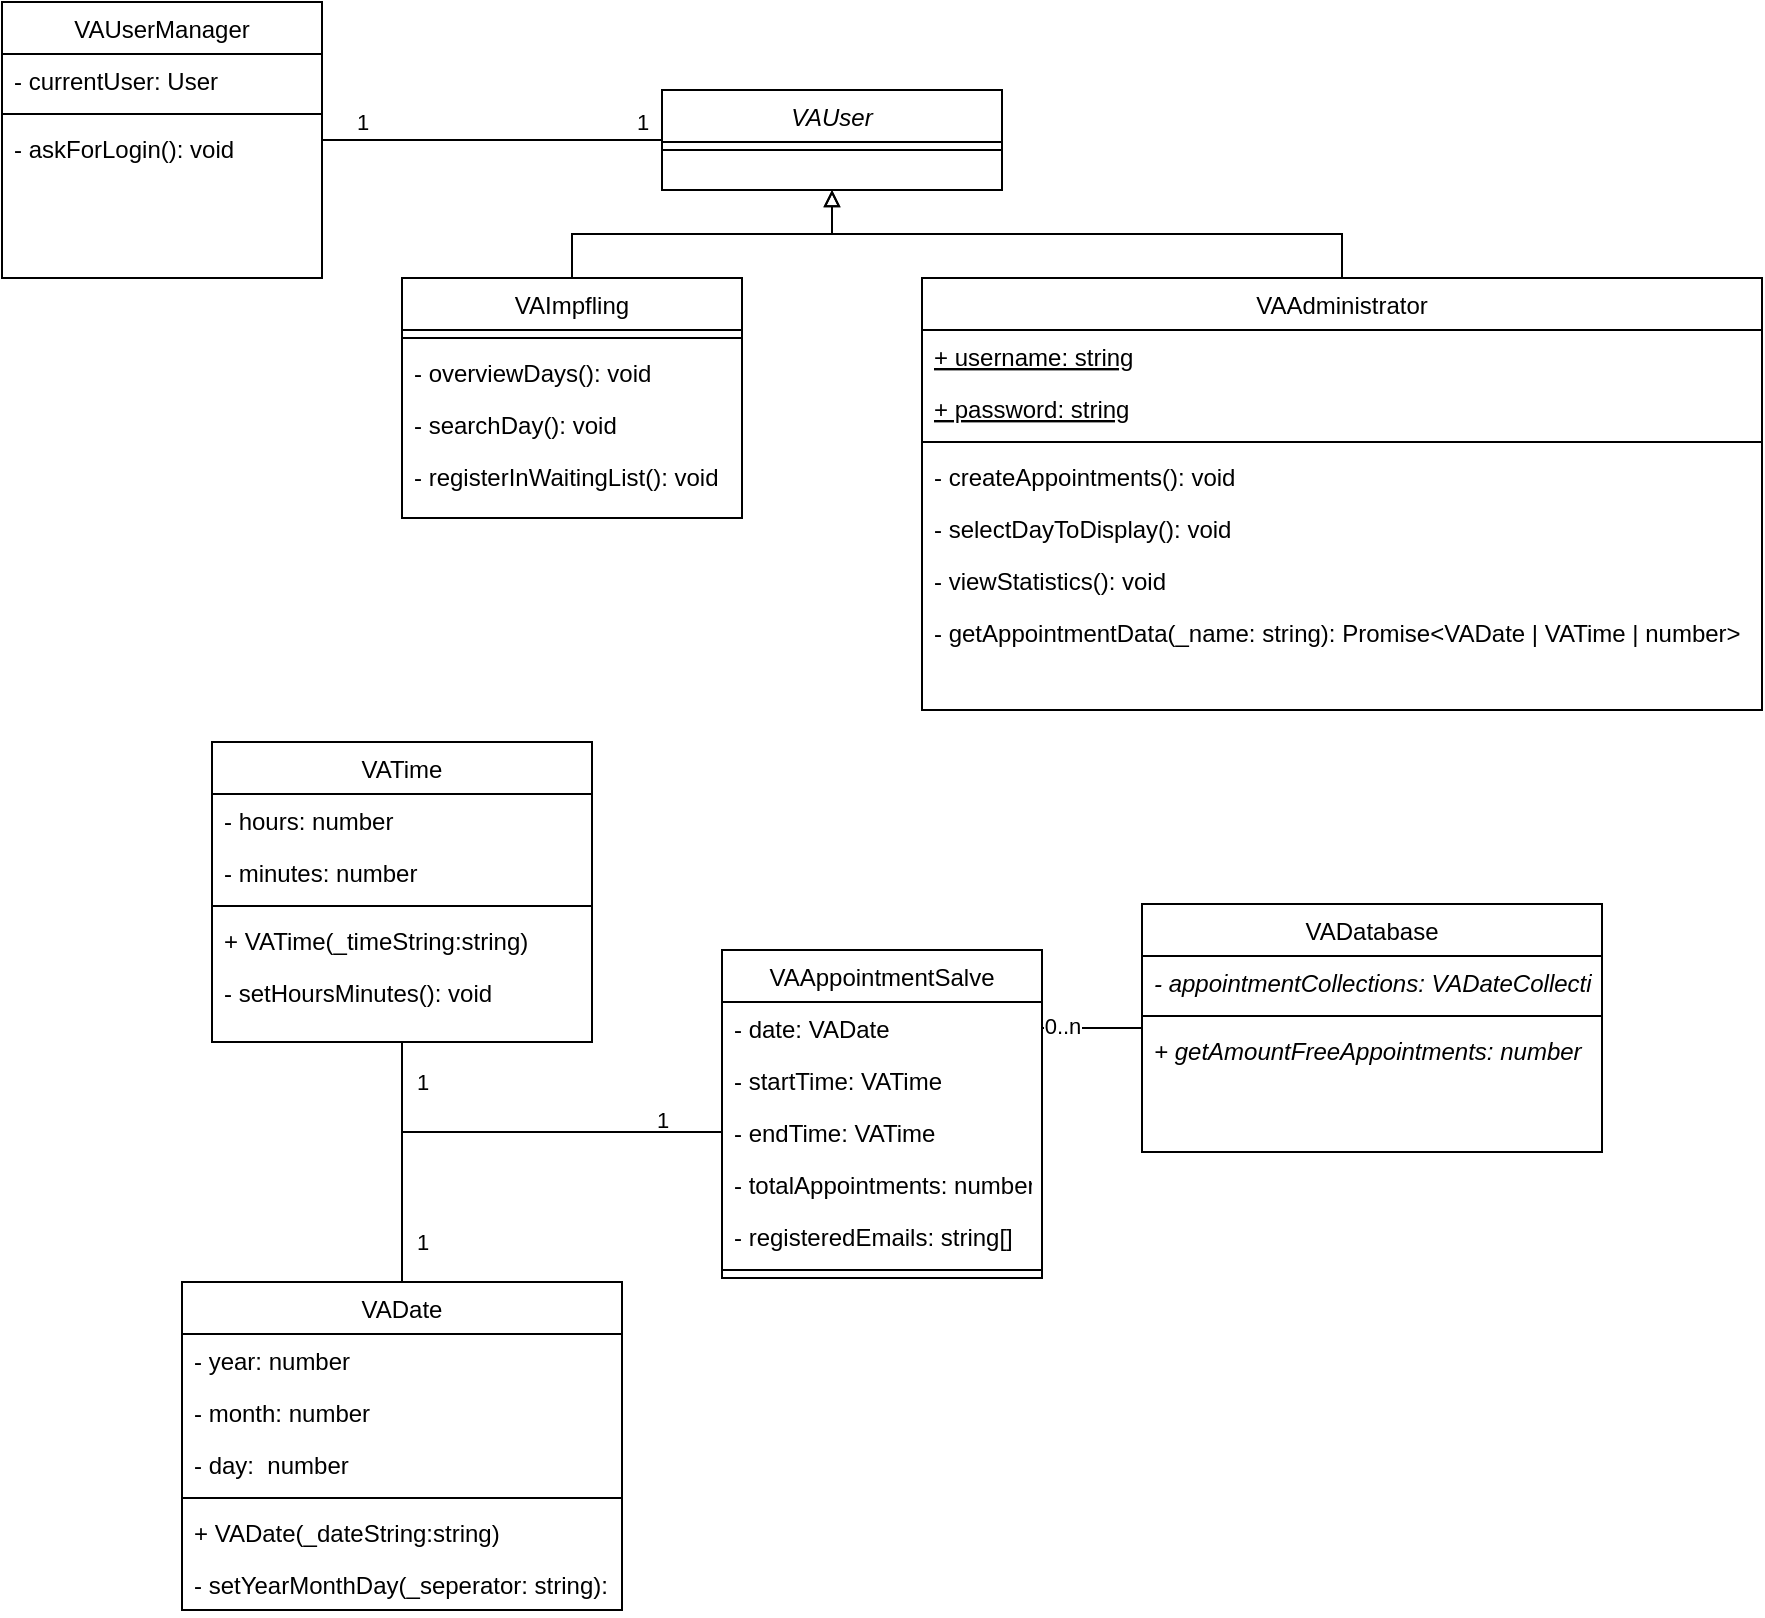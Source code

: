 <mxfile version="14.8.1" type="device"><diagram id="C5RBs43oDa-KdzZeNtuy" name="Page-1"><mxGraphModel dx="1422" dy="882" grid="1" gridSize="10" guides="1" tooltips="1" connect="1" arrows="1" fold="1" page="1" pageScale="1" pageWidth="827" pageHeight="1169" math="0" shadow="0"><root><mxCell id="WIyWlLk6GJQsqaUBKTNV-0"/><mxCell id="WIyWlLk6GJQsqaUBKTNV-1" parent="WIyWlLk6GJQsqaUBKTNV-0"/><mxCell id="zkfFHV4jXpPFQw0GAbJ--0" value="VAImpfling" style="swimlane;fontStyle=0;align=center;verticalAlign=top;childLayout=stackLayout;horizontal=1;startSize=26;horizontalStack=0;resizeParent=1;resizeLast=0;collapsible=1;marginBottom=0;rounded=0;shadow=0;strokeWidth=1;" parent="WIyWlLk6GJQsqaUBKTNV-1" vertex="1"><mxGeometry x="220" y="148" width="170" height="120" as="geometry"><mxRectangle x="230" y="140" width="160" height="26" as="alternateBounds"/></mxGeometry></mxCell><mxCell id="zkfFHV4jXpPFQw0GAbJ--4" value="" style="line;html=1;strokeWidth=1;align=left;verticalAlign=middle;spacingTop=-1;spacingLeft=3;spacingRight=3;rotatable=0;labelPosition=right;points=[];portConstraint=eastwest;" parent="zkfFHV4jXpPFQw0GAbJ--0" vertex="1"><mxGeometry y="26" width="170" height="8" as="geometry"/></mxCell><mxCell id="zkfFHV4jXpPFQw0GAbJ--5" value="- overviewDays(): void&#10;" style="text;align=left;verticalAlign=top;spacingLeft=4;spacingRight=4;overflow=hidden;rotatable=0;points=[[0,0.5],[1,0.5]];portConstraint=eastwest;" parent="zkfFHV4jXpPFQw0GAbJ--0" vertex="1"><mxGeometry y="34" width="170" height="26" as="geometry"/></mxCell><mxCell id="97EUVbvXDhSyy1qxzGa4-0" value="- searchDay(): void" style="text;align=left;verticalAlign=top;spacingLeft=4;spacingRight=4;overflow=hidden;rotatable=0;points=[[0,0.5],[1,0.5]];portConstraint=eastwest;" parent="zkfFHV4jXpPFQw0GAbJ--0" vertex="1"><mxGeometry y="60" width="170" height="26" as="geometry"/></mxCell><mxCell id="97EUVbvXDhSyy1qxzGa4-1" value="- registerInWaitingList(): void" style="text;align=left;verticalAlign=top;spacingLeft=4;spacingRight=4;overflow=hidden;rotatable=0;points=[[0,0.5],[1,0.5]];portConstraint=eastwest;" parent="zkfFHV4jXpPFQw0GAbJ--0" vertex="1"><mxGeometry y="86" width="170" height="26" as="geometry"/></mxCell><mxCell id="97EUVbvXDhSyy1qxzGa4-15" value="1" style="edgeStyle=orthogonalEdgeStyle;rounded=0;orthogonalLoop=1;jettySize=auto;html=1;entryX=0;entryY=0.5;entryDx=0;entryDy=0;endArrow=none;endFill=0;" parent="WIyWlLk6GJQsqaUBKTNV-1" source="zkfFHV4jXpPFQw0GAbJ--6" target="97EUVbvXDhSyy1qxzGa4-6" edge="1"><mxGeometry x="0.882" y="9" relative="1" as="geometry"><mxPoint as="offset"/></mxGeometry></mxCell><mxCell id="97EUVbvXDhSyy1qxzGa4-28" value="1" style="edgeLabel;html=1;align=center;verticalAlign=middle;resizable=0;points=[];" parent="97EUVbvXDhSyy1qxzGa4-15" vertex="1" connectable="0"><mxGeometry x="-0.668" y="1" relative="1" as="geometry"><mxPoint x="-8" y="-8" as="offset"/></mxGeometry></mxCell><mxCell id="zkfFHV4jXpPFQw0GAbJ--6" value="VAUserManager" style="swimlane;fontStyle=0;align=center;verticalAlign=top;childLayout=stackLayout;horizontal=1;startSize=26;horizontalStack=0;resizeParent=1;resizeLast=0;collapsible=1;marginBottom=0;rounded=0;shadow=0;strokeWidth=1;" parent="WIyWlLk6GJQsqaUBKTNV-1" vertex="1"><mxGeometry x="20" y="10" width="160" height="138" as="geometry"><mxRectangle x="130" y="380" width="160" height="26" as="alternateBounds"/></mxGeometry></mxCell><mxCell id="zkfFHV4jXpPFQw0GAbJ--7" value="- currentUser: User" style="text;align=left;verticalAlign=top;spacingLeft=4;spacingRight=4;overflow=hidden;rotatable=0;points=[[0,0.5],[1,0.5]];portConstraint=eastwest;" parent="zkfFHV4jXpPFQw0GAbJ--6" vertex="1"><mxGeometry y="26" width="160" height="26" as="geometry"/></mxCell><mxCell id="zkfFHV4jXpPFQw0GAbJ--9" value="" style="line;html=1;strokeWidth=1;align=left;verticalAlign=middle;spacingTop=-1;spacingLeft=3;spacingRight=3;rotatable=0;labelPosition=right;points=[];portConstraint=eastwest;" parent="zkfFHV4jXpPFQw0GAbJ--6" vertex="1"><mxGeometry y="52" width="160" height="8" as="geometry"/></mxCell><mxCell id="zkfFHV4jXpPFQw0GAbJ--10" value="- askForLogin(): void" style="text;align=left;verticalAlign=top;spacingLeft=4;spacingRight=4;overflow=hidden;rotatable=0;points=[[0,0.5],[1,0.5]];portConstraint=eastwest;fontStyle=0" parent="zkfFHV4jXpPFQw0GAbJ--6" vertex="1"><mxGeometry y="60" width="160" height="26" as="geometry"/></mxCell><mxCell id="zkfFHV4jXpPFQw0GAbJ--13" value="VAAppointmentSalve" style="swimlane;fontStyle=0;align=center;verticalAlign=top;childLayout=stackLayout;horizontal=1;startSize=26;horizontalStack=0;resizeParent=1;resizeLast=0;collapsible=1;marginBottom=0;rounded=0;shadow=0;strokeWidth=1;" parent="WIyWlLk6GJQsqaUBKTNV-1" vertex="1"><mxGeometry x="380" y="484" width="160" height="164" as="geometry"><mxRectangle x="340" y="380" width="170" height="26" as="alternateBounds"/></mxGeometry></mxCell><mxCell id="b-c3GL8LlVU4kvw4RtT6-24" value="- date: VADate" style="text;align=left;verticalAlign=top;spacingLeft=4;spacingRight=4;overflow=hidden;rotatable=0;points=[[0,0.5],[1,0.5]];portConstraint=eastwest;" parent="zkfFHV4jXpPFQw0GAbJ--13" vertex="1"><mxGeometry y="26" width="160" height="26" as="geometry"/></mxCell><mxCell id="97EUVbvXDhSyy1qxzGa4-17" value="- startTime: VATime" style="text;align=left;verticalAlign=top;spacingLeft=4;spacingRight=4;overflow=hidden;rotatable=0;points=[[0,0.5],[1,0.5]];portConstraint=eastwest;" parent="zkfFHV4jXpPFQw0GAbJ--13" vertex="1"><mxGeometry y="52" width="160" height="26" as="geometry"/></mxCell><mxCell id="97EUVbvXDhSyy1qxzGa4-18" value="- endTime: VATime" style="text;align=left;verticalAlign=top;spacingLeft=4;spacingRight=4;overflow=hidden;rotatable=0;points=[[0,0.5],[1,0.5]];portConstraint=eastwest;" parent="zkfFHV4jXpPFQw0GAbJ--13" vertex="1"><mxGeometry y="78" width="160" height="26" as="geometry"/></mxCell><mxCell id="97EUVbvXDhSyy1qxzGa4-19" value="- totalAppointments: number" style="text;align=left;verticalAlign=top;spacingLeft=4;spacingRight=4;overflow=hidden;rotatable=0;points=[[0,0.5],[1,0.5]];portConstraint=eastwest;" parent="zkfFHV4jXpPFQw0GAbJ--13" vertex="1"><mxGeometry y="104" width="160" height="26" as="geometry"/></mxCell><mxCell id="97EUVbvXDhSyy1qxzGa4-38" value="- registeredEmails: string[]" style="text;align=left;verticalAlign=top;spacingLeft=4;spacingRight=4;overflow=hidden;rotatable=0;points=[[0,0.5],[1,0.5]];portConstraint=eastwest;" parent="zkfFHV4jXpPFQw0GAbJ--13" vertex="1"><mxGeometry y="130" width="160" height="26" as="geometry"/></mxCell><mxCell id="zkfFHV4jXpPFQw0GAbJ--15" value="" style="line;html=1;strokeWidth=1;align=left;verticalAlign=middle;spacingTop=-1;spacingLeft=3;spacingRight=3;rotatable=0;labelPosition=right;points=[];portConstraint=eastwest;" parent="zkfFHV4jXpPFQw0GAbJ--13" vertex="1"><mxGeometry y="156" width="160" height="8" as="geometry"/></mxCell><mxCell id="97EUVbvXDhSyy1qxzGa4-12" style="edgeStyle=orthogonalEdgeStyle;rounded=0;orthogonalLoop=1;jettySize=auto;html=1;entryX=0.5;entryY=1;entryDx=0;entryDy=0;endArrow=block;endFill=0;" parent="WIyWlLk6GJQsqaUBKTNV-1" source="zkfFHV4jXpPFQw0GAbJ--17" target="97EUVbvXDhSyy1qxzGa4-6" edge="1"><mxGeometry relative="1" as="geometry"/></mxCell><mxCell id="zkfFHV4jXpPFQw0GAbJ--17" value="VAAdministrator" style="swimlane;fontStyle=0;align=center;verticalAlign=top;childLayout=stackLayout;horizontal=1;startSize=26;horizontalStack=0;resizeParent=1;resizeLast=0;collapsible=1;marginBottom=0;rounded=0;shadow=0;strokeWidth=1;" parent="WIyWlLk6GJQsqaUBKTNV-1" vertex="1"><mxGeometry x="480" y="148" width="420" height="216" as="geometry"><mxRectangle x="508" y="120" width="160" height="26" as="alternateBounds"/></mxGeometry></mxCell><mxCell id="zkfFHV4jXpPFQw0GAbJ--18" value="+ username: string" style="text;align=left;verticalAlign=top;spacingLeft=4;spacingRight=4;overflow=hidden;rotatable=0;points=[[0,0.5],[1,0.5]];portConstraint=eastwest;fontStyle=4" parent="zkfFHV4jXpPFQw0GAbJ--17" vertex="1"><mxGeometry y="26" width="420" height="26" as="geometry"/></mxCell><mxCell id="97EUVbvXDhSyy1qxzGa4-3" value="+ password: string" style="text;align=left;verticalAlign=top;spacingLeft=4;spacingRight=4;overflow=hidden;rotatable=0;points=[[0,0.5],[1,0.5]];portConstraint=eastwest;fontStyle=4" parent="zkfFHV4jXpPFQw0GAbJ--17" vertex="1"><mxGeometry y="52" width="420" height="26" as="geometry"/></mxCell><mxCell id="zkfFHV4jXpPFQw0GAbJ--23" value="" style="line;html=1;strokeWidth=1;align=left;verticalAlign=middle;spacingTop=-1;spacingLeft=3;spacingRight=3;rotatable=0;labelPosition=right;points=[];portConstraint=eastwest;" parent="zkfFHV4jXpPFQw0GAbJ--17" vertex="1"><mxGeometry y="78" width="420" height="8" as="geometry"/></mxCell><mxCell id="zkfFHV4jXpPFQw0GAbJ--25" value="- createAppointments(): void" style="text;align=left;verticalAlign=top;spacingLeft=4;spacingRight=4;overflow=hidden;rotatable=0;points=[[0,0.5],[1,0.5]];portConstraint=eastwest;" parent="zkfFHV4jXpPFQw0GAbJ--17" vertex="1"><mxGeometry y="86" width="420" height="26" as="geometry"/></mxCell><mxCell id="97EUVbvXDhSyy1qxzGa4-11" value="- selectDayToDisplay(): void" style="text;align=left;verticalAlign=top;spacingLeft=4;spacingRight=4;overflow=hidden;rotatable=0;points=[[0,0.5],[1,0.5]];portConstraint=eastwest;" parent="zkfFHV4jXpPFQw0GAbJ--17" vertex="1"><mxGeometry y="112" width="420" height="26" as="geometry"/></mxCell><mxCell id="97EUVbvXDhSyy1qxzGa4-16" value="- viewStatistics(): void" style="text;align=left;verticalAlign=top;spacingLeft=4;spacingRight=4;overflow=hidden;rotatable=0;points=[[0,0.5],[1,0.5]];portConstraint=eastwest;" parent="zkfFHV4jXpPFQw0GAbJ--17" vertex="1"><mxGeometry y="138" width="420" height="26" as="geometry"/></mxCell><mxCell id="b-c3GL8LlVU4kvw4RtT6-39" value="- getAppointmentData(_name: string): Promise&lt;VADate | VATime | number&gt;" style="text;align=left;verticalAlign=top;spacingLeft=4;spacingRight=4;overflow=hidden;rotatable=0;points=[[0,0.5],[1,0.5]];portConstraint=eastwest;" parent="zkfFHV4jXpPFQw0GAbJ--17" vertex="1"><mxGeometry y="164" width="420" height="26" as="geometry"/></mxCell><mxCell id="97EUVbvXDhSyy1qxzGa4-6" value="VAUser" style="swimlane;fontStyle=2;align=center;verticalAlign=top;childLayout=stackLayout;horizontal=1;startSize=26;horizontalStack=0;resizeParent=1;resizeLast=0;collapsible=1;marginBottom=0;rounded=0;shadow=0;strokeWidth=1;" parent="WIyWlLk6GJQsqaUBKTNV-1" vertex="1"><mxGeometry x="350" y="54" width="170" height="50" as="geometry"><mxRectangle x="230" y="140" width="160" height="26" as="alternateBounds"/></mxGeometry></mxCell><mxCell id="97EUVbvXDhSyy1qxzGa4-7" value="" style="line;html=1;strokeWidth=1;align=left;verticalAlign=middle;spacingTop=-1;spacingLeft=3;spacingRight=3;rotatable=0;labelPosition=right;points=[];portConstraint=eastwest;" parent="97EUVbvXDhSyy1qxzGa4-6" vertex="1"><mxGeometry y="26" width="170" height="8" as="geometry"/></mxCell><mxCell id="97EUVbvXDhSyy1qxzGa4-14" style="edgeStyle=orthogonalEdgeStyle;rounded=0;orthogonalLoop=1;jettySize=auto;html=1;entryX=0.5;entryY=1;entryDx=0;entryDy=0;endArrow=block;endFill=0;exitX=0.5;exitY=0;exitDx=0;exitDy=0;" parent="WIyWlLk6GJQsqaUBKTNV-1" source="zkfFHV4jXpPFQw0GAbJ--0" target="97EUVbvXDhSyy1qxzGa4-6" edge="1"><mxGeometry relative="1" as="geometry"><mxPoint x="570.0" y="150" as="sourcePoint"/><mxPoint x="445" y="110" as="targetPoint"/></mxGeometry></mxCell><mxCell id="97EUVbvXDhSyy1qxzGa4-37" value="0..n" style="edgeStyle=orthogonalEdgeStyle;rounded=0;orthogonalLoop=1;jettySize=auto;html=1;entryX=1;entryY=0.5;entryDx=0;entryDy=0;endArrow=none;endFill=0;" parent="WIyWlLk6GJQsqaUBKTNV-1" source="97EUVbvXDhSyy1qxzGa4-29" edge="1"><mxGeometry x="0.6" y="-1" relative="1" as="geometry"><mxPoint as="offset"/><mxPoint x="540.0" y="523" as="targetPoint"/></mxGeometry></mxCell><mxCell id="97EUVbvXDhSyy1qxzGa4-29" value="VADatabase" style="swimlane;fontStyle=0;align=center;verticalAlign=top;childLayout=stackLayout;horizontal=1;startSize=26;horizontalStack=0;resizeParent=1;resizeLast=0;collapsible=1;marginBottom=0;rounded=0;shadow=0;strokeWidth=1;" parent="WIyWlLk6GJQsqaUBKTNV-1" vertex="1"><mxGeometry x="590" y="461" width="230" height="124" as="geometry"><mxRectangle x="340" y="380" width="170" height="26" as="alternateBounds"/></mxGeometry></mxCell><mxCell id="97EUVbvXDhSyy1qxzGa4-30" value="- appointmentCollections: VADateCollection[]" style="text;align=left;verticalAlign=top;spacingLeft=4;spacingRight=4;overflow=hidden;rotatable=0;points=[[0,0.5],[1,0.5]];portConstraint=eastwest;fontStyle=2" parent="97EUVbvXDhSyy1qxzGa4-29" vertex="1"><mxGeometry y="26" width="230" height="26" as="geometry"/></mxCell><mxCell id="97EUVbvXDhSyy1qxzGa4-36" value="" style="line;html=1;strokeWidth=1;align=left;verticalAlign=middle;spacingTop=-1;spacingLeft=3;spacingRight=3;rotatable=0;labelPosition=right;points=[];portConstraint=eastwest;" parent="97EUVbvXDhSyy1qxzGa4-29" vertex="1"><mxGeometry y="52" width="230" height="8" as="geometry"/></mxCell><mxCell id="97EUVbvXDhSyy1qxzGa4-39" value="+ getAmountFreeAppointments: number" style="text;align=left;verticalAlign=top;spacingLeft=4;spacingRight=4;overflow=hidden;rotatable=0;points=[[0,0.5],[1,0.5]];portConstraint=eastwest;fontStyle=2" parent="97EUVbvXDhSyy1qxzGa4-29" vertex="1"><mxGeometry y="60" width="230" height="26" as="geometry"/></mxCell><mxCell id="b-c3GL8LlVU4kvw4RtT6-15" value="1" style="edgeStyle=orthogonalEdgeStyle;rounded=0;orthogonalLoop=1;jettySize=auto;html=1;endArrow=none;endFill=0;entryX=0;entryY=0.5;entryDx=0;entryDy=0;" parent="WIyWlLk6GJQsqaUBKTNV-1" source="b-c3GL8LlVU4kvw4RtT6-0" target="97EUVbvXDhSyy1qxzGa4-18" edge="1"><mxGeometry x="-0.83" y="-10" relative="1" as="geometry"><mxPoint x="370" y="592" as="targetPoint"/><Array as="points"><mxPoint x="220" y="575"/></Array><mxPoint as="offset"/></mxGeometry></mxCell><mxCell id="b-c3GL8LlVU4kvw4RtT6-16" value="1" style="edgeLabel;html=1;align=center;verticalAlign=middle;resizable=0;points=[];" parent="b-c3GL8LlVU4kvw4RtT6-15" vertex="1" connectable="0"><mxGeometry x="0.338" relative="1" as="geometry"><mxPoint x="48" y="-6" as="offset"/></mxGeometry></mxCell><mxCell id="b-c3GL8LlVU4kvw4RtT6-0" value="VADate" style="swimlane;fontStyle=0;align=center;verticalAlign=top;childLayout=stackLayout;horizontal=1;startSize=26;horizontalStack=0;resizeParent=1;resizeLast=0;collapsible=1;marginBottom=0;rounded=0;shadow=0;strokeWidth=1;" parent="WIyWlLk6GJQsqaUBKTNV-1" vertex="1"><mxGeometry x="110" y="650" width="220" height="164" as="geometry"><mxRectangle x="340" y="380" width="170" height="26" as="alternateBounds"/></mxGeometry></mxCell><mxCell id="b-c3GL8LlVU4kvw4RtT6-1" value="- year: number" style="text;align=left;verticalAlign=top;spacingLeft=4;spacingRight=4;overflow=hidden;rotatable=0;points=[[0,0.5],[1,0.5]];portConstraint=eastwest;" parent="b-c3GL8LlVU4kvw4RtT6-0" vertex="1"><mxGeometry y="26" width="220" height="26" as="geometry"/></mxCell><mxCell id="b-c3GL8LlVU4kvw4RtT6-2" value="- month: number" style="text;align=left;verticalAlign=top;spacingLeft=4;spacingRight=4;overflow=hidden;rotatable=0;points=[[0,0.5],[1,0.5]];portConstraint=eastwest;" parent="b-c3GL8LlVU4kvw4RtT6-0" vertex="1"><mxGeometry y="52" width="220" height="26" as="geometry"/></mxCell><mxCell id="b-c3GL8LlVU4kvw4RtT6-3" value="- day:  number" style="text;align=left;verticalAlign=top;spacingLeft=4;spacingRight=4;overflow=hidden;rotatable=0;points=[[0,0.5],[1,0.5]];portConstraint=eastwest;" parent="b-c3GL8LlVU4kvw4RtT6-0" vertex="1"><mxGeometry y="78" width="220" height="26" as="geometry"/></mxCell><mxCell id="b-c3GL8LlVU4kvw4RtT6-8" value="" style="line;html=1;strokeWidth=1;align=left;verticalAlign=middle;spacingTop=-1;spacingLeft=3;spacingRight=3;rotatable=0;labelPosition=right;points=[];portConstraint=eastwest;" parent="b-c3GL8LlVU4kvw4RtT6-0" vertex="1"><mxGeometry y="104" width="220" height="8" as="geometry"/></mxCell><mxCell id="b-c3GL8LlVU4kvw4RtT6-9" value="+ VADate(_dateString:string)" style="text;align=left;verticalAlign=top;spacingLeft=4;spacingRight=4;overflow=hidden;rotatable=0;points=[[0,0.5],[1,0.5]];portConstraint=eastwest;" parent="b-c3GL8LlVU4kvw4RtT6-0" vertex="1"><mxGeometry y="112" width="220" height="26" as="geometry"/></mxCell><mxCell id="b-c3GL8LlVU4kvw4RtT6-23" value="- setYearMonthDay(_seperator: string): void" style="text;align=left;verticalAlign=top;spacingLeft=4;spacingRight=4;overflow=hidden;rotatable=0;points=[[0,0.5],[1,0.5]];portConstraint=eastwest;" parent="b-c3GL8LlVU4kvw4RtT6-0" vertex="1"><mxGeometry y="138" width="220" height="26" as="geometry"/></mxCell><mxCell id="b-c3GL8LlVU4kvw4RtT6-17" value="VATime" style="swimlane;fontStyle=0;align=center;verticalAlign=top;childLayout=stackLayout;horizontal=1;startSize=26;horizontalStack=0;resizeParent=1;resizeLast=0;collapsible=1;marginBottom=0;rounded=0;shadow=0;strokeWidth=1;" parent="WIyWlLk6GJQsqaUBKTNV-1" vertex="1"><mxGeometry x="125" y="380" width="190" height="150" as="geometry"><mxRectangle x="340" y="380" width="170" height="26" as="alternateBounds"/></mxGeometry></mxCell><mxCell id="b-c3GL8LlVU4kvw4RtT6-18" value="- hours: number" style="text;align=left;verticalAlign=top;spacingLeft=4;spacingRight=4;overflow=hidden;rotatable=0;points=[[0,0.5],[1,0.5]];portConstraint=eastwest;" parent="b-c3GL8LlVU4kvw4RtT6-17" vertex="1"><mxGeometry y="26" width="190" height="26" as="geometry"/></mxCell><mxCell id="b-c3GL8LlVU4kvw4RtT6-19" value="- minutes: number" style="text;align=left;verticalAlign=top;spacingLeft=4;spacingRight=4;overflow=hidden;rotatable=0;points=[[0,0.5],[1,0.5]];portConstraint=eastwest;" parent="b-c3GL8LlVU4kvw4RtT6-17" vertex="1"><mxGeometry y="52" width="190" height="26" as="geometry"/></mxCell><mxCell id="b-c3GL8LlVU4kvw4RtT6-21" value="" style="line;html=1;strokeWidth=1;align=left;verticalAlign=middle;spacingTop=-1;spacingLeft=3;spacingRight=3;rotatable=0;labelPosition=right;points=[];portConstraint=eastwest;" parent="b-c3GL8LlVU4kvw4RtT6-17" vertex="1"><mxGeometry y="78" width="190" height="8" as="geometry"/></mxCell><mxCell id="b-c3GL8LlVU4kvw4RtT6-22" value="+ VATime(_timeString:string)" style="text;align=left;verticalAlign=top;spacingLeft=4;spacingRight=4;overflow=hidden;rotatable=0;points=[[0,0.5],[1,0.5]];portConstraint=eastwest;" parent="b-c3GL8LlVU4kvw4RtT6-17" vertex="1"><mxGeometry y="86" width="190" height="26" as="geometry"/></mxCell><mxCell id="b-c3GL8LlVU4kvw4RtT6-25" value="- setHoursMinutes(): void" style="text;align=left;verticalAlign=top;spacingLeft=4;spacingRight=4;overflow=hidden;rotatable=0;points=[[0,0.5],[1,0.5]];portConstraint=eastwest;" parent="b-c3GL8LlVU4kvw4RtT6-17" vertex="1"><mxGeometry y="112" width="190" height="26" as="geometry"/></mxCell><mxCell id="b-c3GL8LlVU4kvw4RtT6-28" value="1" style="edgeStyle=orthogonalEdgeStyle;rounded=0;orthogonalLoop=1;jettySize=auto;html=1;endArrow=none;endFill=0;entryX=0;entryY=0.5;entryDx=0;entryDy=0;exitX=0.5;exitY=1;exitDx=0;exitDy=0;" parent="WIyWlLk6GJQsqaUBKTNV-1" source="b-c3GL8LlVU4kvw4RtT6-17" target="97EUVbvXDhSyy1qxzGa4-18" edge="1"><mxGeometry x="-0.805" y="10" relative="1" as="geometry"><mxPoint x="230" y="540" as="sourcePoint"/><mxPoint x="390" y="585.0" as="targetPoint"/><Array as="points"><mxPoint x="220" y="540"/><mxPoint x="220" y="575"/></Array><mxPoint as="offset"/></mxGeometry></mxCell></root></mxGraphModel></diagram></mxfile>